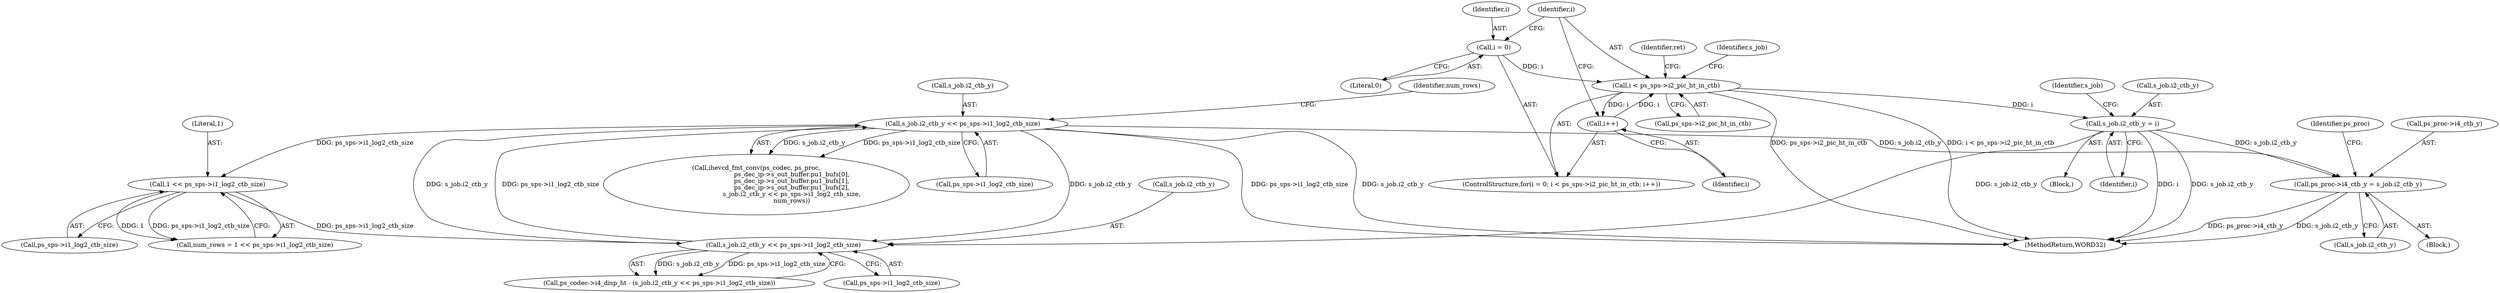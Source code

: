 digraph "0_Android_a33f6725d7e9f92330f995ce2dcf4faa33f6433f@pointer" {
"1001446" [label="(Call,ps_proc->i4_ctb_y = s_job.i2_ctb_y)"];
"1001554" [label="(Call,s_job.i2_ctb_y << ps_sps->i1_log2_ctb_size)"];
"1001516" [label="(Call,s_job.i2_ctb_y << ps_sps->i1_log2_ctb_size)"];
"1001344" [label="(Call,s_job.i2_ctb_y = i)"];
"1001319" [label="(Call,i < ps_sps->i2_pic_ht_in_ctb)"];
"1001316" [label="(Call,i = 0)"];
"1001324" [label="(Call,i++)"];
"1001493" [label="(Call,1 << ps_sps->i1_log2_ctb_size)"];
"1001495" [label="(Call,ps_sps->i1_log2_ctb_size)"];
"1001326" [label="(Block,)"];
"1001396" [label="(Block,)"];
"1001493" [label="(Call,1 << ps_sps->i1_log2_ctb_size)"];
"1001517" [label="(Call,s_job.i2_ctb_y)"];
"1001324" [label="(Call,i++)"];
"1001555" [label="(Call,s_job.i2_ctb_y)"];
"1001385" [label="(Identifier,ret)"];
"1001318" [label="(Literal,0)"];
"1001345" [label="(Call,s_job.i2_ctb_y)"];
"1001321" [label="(Call,ps_sps->i2_pic_ht_in_ctb)"];
"1001320" [label="(Identifier,i)"];
"1001512" [label="(Call,ps_codec->i4_disp_ht - (s_job.i2_ctb_y << ps_sps->i1_log2_ctb_size))"];
"1001455" [label="(Identifier,ps_proc)"];
"1001554" [label="(Call,s_job.i2_ctb_y << ps_sps->i1_log2_ctb_size)"];
"1001344" [label="(Call,s_job.i2_ctb_y = i)"];
"1001447" [label="(Call,ps_proc->i4_ctb_y)"];
"1001906" [label="(MethodReturn,WORD32)"];
"1001450" [label="(Call,s_job.i2_ctb_y)"];
"1001530" [label="(Call,ihevcd_fmt_conv(ps_codec, ps_proc,\n                                    ps_dec_ip->s_out_buffer.pu1_bufs[0],\n                                    ps_dec_ip->s_out_buffer.pu1_bufs[1],\n                                    ps_dec_ip->s_out_buffer.pu1_bufs[2],\n                                    s_job.i2_ctb_y << ps_sps->i1_log2_ctb_size,\n                                    num_rows))"];
"1001558" [label="(Call,ps_sps->i1_log2_ctb_size)"];
"1001317" [label="(Identifier,i)"];
"1001491" [label="(Call,num_rows = 1 << ps_sps->i1_log2_ctb_size)"];
"1001351" [label="(Identifier,s_job)"];
"1001348" [label="(Identifier,i)"];
"1001315" [label="(ControlStructure,for(i = 0; i < ps_sps->i2_pic_ht_in_ctb; i++))"];
"1001446" [label="(Call,ps_proc->i4_ctb_y = s_job.i2_ctb_y)"];
"1001516" [label="(Call,s_job.i2_ctb_y << ps_sps->i1_log2_ctb_size)"];
"1001494" [label="(Literal,1)"];
"1001561" [label="(Identifier,num_rows)"];
"1001331" [label="(Identifier,s_job)"];
"1001319" [label="(Call,i < ps_sps->i2_pic_ht_in_ctb)"];
"1001520" [label="(Call,ps_sps->i1_log2_ctb_size)"];
"1001325" [label="(Identifier,i)"];
"1001316" [label="(Call,i = 0)"];
"1001446" -> "1001396"  [label="AST: "];
"1001446" -> "1001450"  [label="CFG: "];
"1001447" -> "1001446"  [label="AST: "];
"1001450" -> "1001446"  [label="AST: "];
"1001455" -> "1001446"  [label="CFG: "];
"1001446" -> "1001906"  [label="DDG: ps_proc->i4_ctb_y"];
"1001446" -> "1001906"  [label="DDG: s_job.i2_ctb_y"];
"1001554" -> "1001446"  [label="DDG: s_job.i2_ctb_y"];
"1001344" -> "1001446"  [label="DDG: s_job.i2_ctb_y"];
"1001554" -> "1001530"  [label="AST: "];
"1001554" -> "1001558"  [label="CFG: "];
"1001555" -> "1001554"  [label="AST: "];
"1001558" -> "1001554"  [label="AST: "];
"1001561" -> "1001554"  [label="CFG: "];
"1001554" -> "1001906"  [label="DDG: ps_sps->i1_log2_ctb_size"];
"1001554" -> "1001906"  [label="DDG: s_job.i2_ctb_y"];
"1001554" -> "1001493"  [label="DDG: ps_sps->i1_log2_ctb_size"];
"1001554" -> "1001516"  [label="DDG: s_job.i2_ctb_y"];
"1001554" -> "1001530"  [label="DDG: s_job.i2_ctb_y"];
"1001554" -> "1001530"  [label="DDG: ps_sps->i1_log2_ctb_size"];
"1001516" -> "1001554"  [label="DDG: s_job.i2_ctb_y"];
"1001516" -> "1001554"  [label="DDG: ps_sps->i1_log2_ctb_size"];
"1001516" -> "1001512"  [label="AST: "];
"1001516" -> "1001520"  [label="CFG: "];
"1001517" -> "1001516"  [label="AST: "];
"1001520" -> "1001516"  [label="AST: "];
"1001512" -> "1001516"  [label="CFG: "];
"1001516" -> "1001512"  [label="DDG: s_job.i2_ctb_y"];
"1001516" -> "1001512"  [label="DDG: ps_sps->i1_log2_ctb_size"];
"1001344" -> "1001516"  [label="DDG: s_job.i2_ctb_y"];
"1001493" -> "1001516"  [label="DDG: ps_sps->i1_log2_ctb_size"];
"1001344" -> "1001326"  [label="AST: "];
"1001344" -> "1001348"  [label="CFG: "];
"1001345" -> "1001344"  [label="AST: "];
"1001348" -> "1001344"  [label="AST: "];
"1001351" -> "1001344"  [label="CFG: "];
"1001344" -> "1001906"  [label="DDG: i"];
"1001344" -> "1001906"  [label="DDG: s_job.i2_ctb_y"];
"1001319" -> "1001344"  [label="DDG: i"];
"1001319" -> "1001315"  [label="AST: "];
"1001319" -> "1001321"  [label="CFG: "];
"1001320" -> "1001319"  [label="AST: "];
"1001321" -> "1001319"  [label="AST: "];
"1001331" -> "1001319"  [label="CFG: "];
"1001385" -> "1001319"  [label="CFG: "];
"1001319" -> "1001906"  [label="DDG: ps_sps->i2_pic_ht_in_ctb"];
"1001319" -> "1001906"  [label="DDG: i < ps_sps->i2_pic_ht_in_ctb"];
"1001316" -> "1001319"  [label="DDG: i"];
"1001324" -> "1001319"  [label="DDG: i"];
"1001319" -> "1001324"  [label="DDG: i"];
"1001316" -> "1001315"  [label="AST: "];
"1001316" -> "1001318"  [label="CFG: "];
"1001317" -> "1001316"  [label="AST: "];
"1001318" -> "1001316"  [label="AST: "];
"1001320" -> "1001316"  [label="CFG: "];
"1001324" -> "1001315"  [label="AST: "];
"1001324" -> "1001325"  [label="CFG: "];
"1001325" -> "1001324"  [label="AST: "];
"1001320" -> "1001324"  [label="CFG: "];
"1001493" -> "1001491"  [label="AST: "];
"1001493" -> "1001495"  [label="CFG: "];
"1001494" -> "1001493"  [label="AST: "];
"1001495" -> "1001493"  [label="AST: "];
"1001491" -> "1001493"  [label="CFG: "];
"1001493" -> "1001491"  [label="DDG: 1"];
"1001493" -> "1001491"  [label="DDG: ps_sps->i1_log2_ctb_size"];
}
